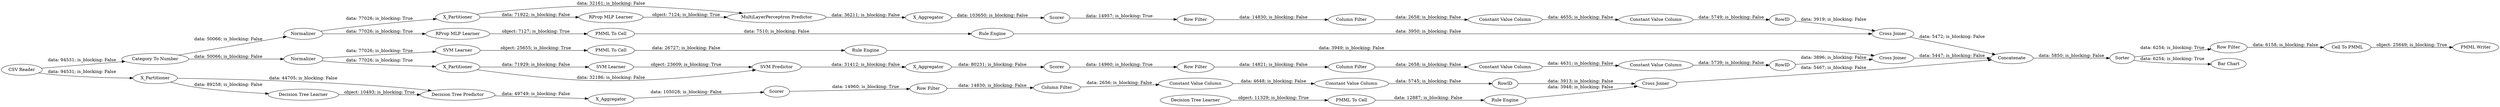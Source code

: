 digraph {
	"7673146364162320300_7" [label=X_Aggregator]
	"4947061423475794105_292" [label="Constant Value Column"]
	"-5474926600431710664_60" [label=Concatenate]
	"-394547363522457926_294" [label="Column Filter"]
	"-1599460961865892657_39" [label="Cross Joiner"]
	"7673146364162320300_40" [label=Scorer]
	"-3033333198083259128_34" [label="Rule Engine"]
	"-5474926600431710664_53" [label="Row Filter"]
	"6786991702471596498_32" [label="Decision Tree Predictor"]
	"-8237997054531853434_34" [label="Rule Engine"]
	"7673146364162320300_32" [label="MultiLayerPerceptron Predictor"]
	"8812574058657866108_290" [label="Constant Value Column"]
	"-3903574336819422578_34" [label="PMML To Cell"]
	"-5474926600431710664_58" [label="Category To Number"]
	"-3033333198083259128_28" [label="PMML To Cell"]
	"8812574058657866108_9" [label="Row Filter"]
	"8812574058657866108_294" [label="Column Filter"]
	"4947061423475794105_9" [label="Row Filter"]
	"-1599460961865892657_41" [label=Scorer]
	"-5474926600431710664_59" [label="Bar Chart"]
	"-394547363522457926_9" [label="Row Filter"]
	"6786991702471596498_38" [label="Cross Joiner"]
	"-394547363522457926_290" [label="Constant Value Column"]
	"6786991702471596498_31" [label="Decision Tree Learner"]
	"7673146364162320300_31" [label="RProp MLP Learner"]
	"-3903574336819422578_33" [label="SVM Learner"]
	"8812574058657866108_292" [label="Constant Value Column"]
	"-3903574336819422578_35" [label="Rule Engine"]
	"-5474926600431710664_62" [label="CSV Reader"]
	"4947061423475794105_294" [label="Column Filter"]
	"-394547363522457926_293" [label=RowID]
	"7673146364162320300_38" [label="Cross Joiner"]
	"-8237997054531853434_22" [label="PMML To Cell"]
	"-1599460961865892657_31" [label="SVM Learner"]
	"-5474926600431710664_52" [label=Sorter]
	"6786991702471596498_2" [label=X_Partitioner]
	"-5474926600431710664_61" [label="PMML Writer"]
	"4947061423475794105_290" [label="Constant Value Column"]
	"7673146364162320300_2" [label=X_Partitioner]
	"-3033333198083259128_33" [label="Decision Tree Learner"]
	"4947061423475794105_293" [label=RowID]
	"-1599460961865892657_32" [label="SVM Predictor"]
	"6786991702471596498_39" [label=Scorer]
	"-1599460961865892657_2" [label=X_Partitioner]
	"-1599460961865892657_7" [label=X_Aggregator]
	"7673146364162320300_39" [label=Normalizer]
	"-1599460961865892657_40" [label=Normalizer]
	"-394547363522457926_292" [label="Constant Value Column"]
	"-5474926600431710664_54" [label="Cell To PMML"]
	"-8237997054531853434_35" [label="RProp MLP Learner"]
	"8812574058657866108_293" [label=RowID]
	"6786991702471596498_7" [label=X_Aggregator]
	"6786991702471596498_2" -> "6786991702471596498_31" [label="data: 89258; is_blocking: False"]
	"-3903574336819422578_33" -> "-3903574336819422578_34" [label="object: 25655; is_blocking: True"]
	"-5474926600431710664_62" -> "6786991702471596498_2" [label="data: 94531; is_blocking: False"]
	"-1599460961865892657_41" -> "4947061423475794105_9" [label="data: 14960; is_blocking: True"]
	"-8237997054531853434_35" -> "-8237997054531853434_22" [label="object: 7127; is_blocking: True"]
	"7673146364162320300_32" -> "7673146364162320300_7" [label="data: 36211; is_blocking: False"]
	"-5474926600431710664_52" -> "-5474926600431710664_59" [label="data: 6254; is_blocking: True"]
	"-394547363522457926_292" -> "-394547363522457926_293" [label="data: 5749; is_blocking: False"]
	"6786991702471596498_38" -> "-5474926600431710664_60" [label="data: 5467; is_blocking: False"]
	"8812574058657866108_294" -> "8812574058657866108_290" [label="data: 2656; is_blocking: False"]
	"-394547363522457926_9" -> "-394547363522457926_294" [label="data: 14830; is_blocking: False"]
	"-1599460961865892657_2" -> "-1599460961865892657_31" [label="data: 71929; is_blocking: False"]
	"-3033333198083259128_33" -> "-3033333198083259128_28" [label="object: 11329; is_blocking: True"]
	"7673146364162320300_31" -> "7673146364162320300_32" [label="object: 7124; is_blocking: True"]
	"-3033333198083259128_34" -> "6786991702471596498_38" [label="data: 3948; is_blocking: False"]
	"8812574058657866108_290" -> "8812574058657866108_292" [label="data: 4648; is_blocking: False"]
	"-394547363522457926_293" -> "7673146364162320300_38" [label="data: 3919; is_blocking: False"]
	"-1599460961865892657_31" -> "-1599460961865892657_32" [label="object: 23609; is_blocking: True"]
	"8812574058657866108_9" -> "8812574058657866108_294" [label="data: 14830; is_blocking: False"]
	"4947061423475794105_9" -> "4947061423475794105_294" [label="data: 14821; is_blocking: False"]
	"-5474926600431710664_53" -> "-5474926600431710664_54" [label="data: 6158; is_blocking: False"]
	"7673146364162320300_39" -> "7673146364162320300_2" [label="data: 77026; is_blocking: True"]
	"-1599460961865892657_32" -> "-1599460961865892657_7" [label="data: 31412; is_blocking: False"]
	"-1599460961865892657_39" -> "-5474926600431710664_60" [label="data: 5447; is_blocking: False"]
	"-3033333198083259128_28" -> "-3033333198083259128_34" [label="data: 12887; is_blocking: False"]
	"7673146364162320300_38" -> "-5474926600431710664_60" [label="data: 5472; is_blocking: False"]
	"6786991702471596498_32" -> "6786991702471596498_7" [label="data: 49749; is_blocking: False"]
	"-5474926600431710664_52" -> "-5474926600431710664_53" [label="data: 6254; is_blocking: True"]
	"6786991702471596498_39" -> "8812574058657866108_9" [label="data: 14960; is_blocking: True"]
	"-8237997054531853434_22" -> "-8237997054531853434_34" [label="data: 7510; is_blocking: False"]
	"-3903574336819422578_34" -> "-3903574336819422578_35" [label="data: 26727; is_blocking: False"]
	"7673146364162320300_2" -> "7673146364162320300_31" [label="data: 71922; is_blocking: False"]
	"-5474926600431710664_60" -> "-5474926600431710664_52" [label="data: 5850; is_blocking: False"]
	"-1599460961865892657_40" -> "-3903574336819422578_33" [label="data: 77026; is_blocking: True"]
	"-1599460961865892657_40" -> "-1599460961865892657_2" [label="data: 77026; is_blocking: True"]
	"-3903574336819422578_35" -> "-1599460961865892657_39" [label="data: 3949; is_blocking: False"]
	"-5474926600431710664_58" -> "-1599460961865892657_40" [label="data: 50066; is_blocking: False"]
	"-8237997054531853434_34" -> "7673146364162320300_38" [label="data: 3950; is_blocking: False"]
	"4947061423475794105_294" -> "4947061423475794105_290" [label="data: 2658; is_blocking: False"]
	"4947061423475794105_290" -> "4947061423475794105_292" [label="data: 4631; is_blocking: False"]
	"-1599460961865892657_7" -> "-1599460961865892657_41" [label="data: 80231; is_blocking: False"]
	"8812574058657866108_293" -> "6786991702471596498_38" [label="data: 3913; is_blocking: False"]
	"7673146364162320300_40" -> "-394547363522457926_9" [label="data: 14957; is_blocking: True"]
	"-5474926600431710664_62" -> "-5474926600431710664_58" [label="data: 94531; is_blocking: False"]
	"-394547363522457926_290" -> "-394547363522457926_292" [label="data: 4655; is_blocking: False"]
	"-394547363522457926_294" -> "-394547363522457926_290" [label="data: 2658; is_blocking: False"]
	"-5474926600431710664_54" -> "-5474926600431710664_61" [label="object: 25649; is_blocking: True"]
	"7673146364162320300_2" -> "7673146364162320300_32" [label="data: 32161; is_blocking: False"]
	"4947061423475794105_292" -> "4947061423475794105_293" [label="data: 5739; is_blocking: False"]
	"7673146364162320300_7" -> "7673146364162320300_40" [label="data: 103650; is_blocking: False"]
	"4947061423475794105_293" -> "-1599460961865892657_39" [label="data: 3896; is_blocking: False"]
	"6786991702471596498_31" -> "6786991702471596498_32" [label="object: 10493; is_blocking: True"]
	"-1599460961865892657_2" -> "-1599460961865892657_32" [label="data: 32186; is_blocking: False"]
	"6786991702471596498_2" -> "6786991702471596498_32" [label="data: 44705; is_blocking: False"]
	"6786991702471596498_7" -> "6786991702471596498_39" [label="data: 105028; is_blocking: False"]
	"8812574058657866108_292" -> "8812574058657866108_293" [label="data: 5745; is_blocking: False"]
	"-5474926600431710664_58" -> "7673146364162320300_39" [label="data: 50066; is_blocking: False"]
	"7673146364162320300_39" -> "-8237997054531853434_35" [label="data: 77026; is_blocking: True"]
	rankdir=LR
}

